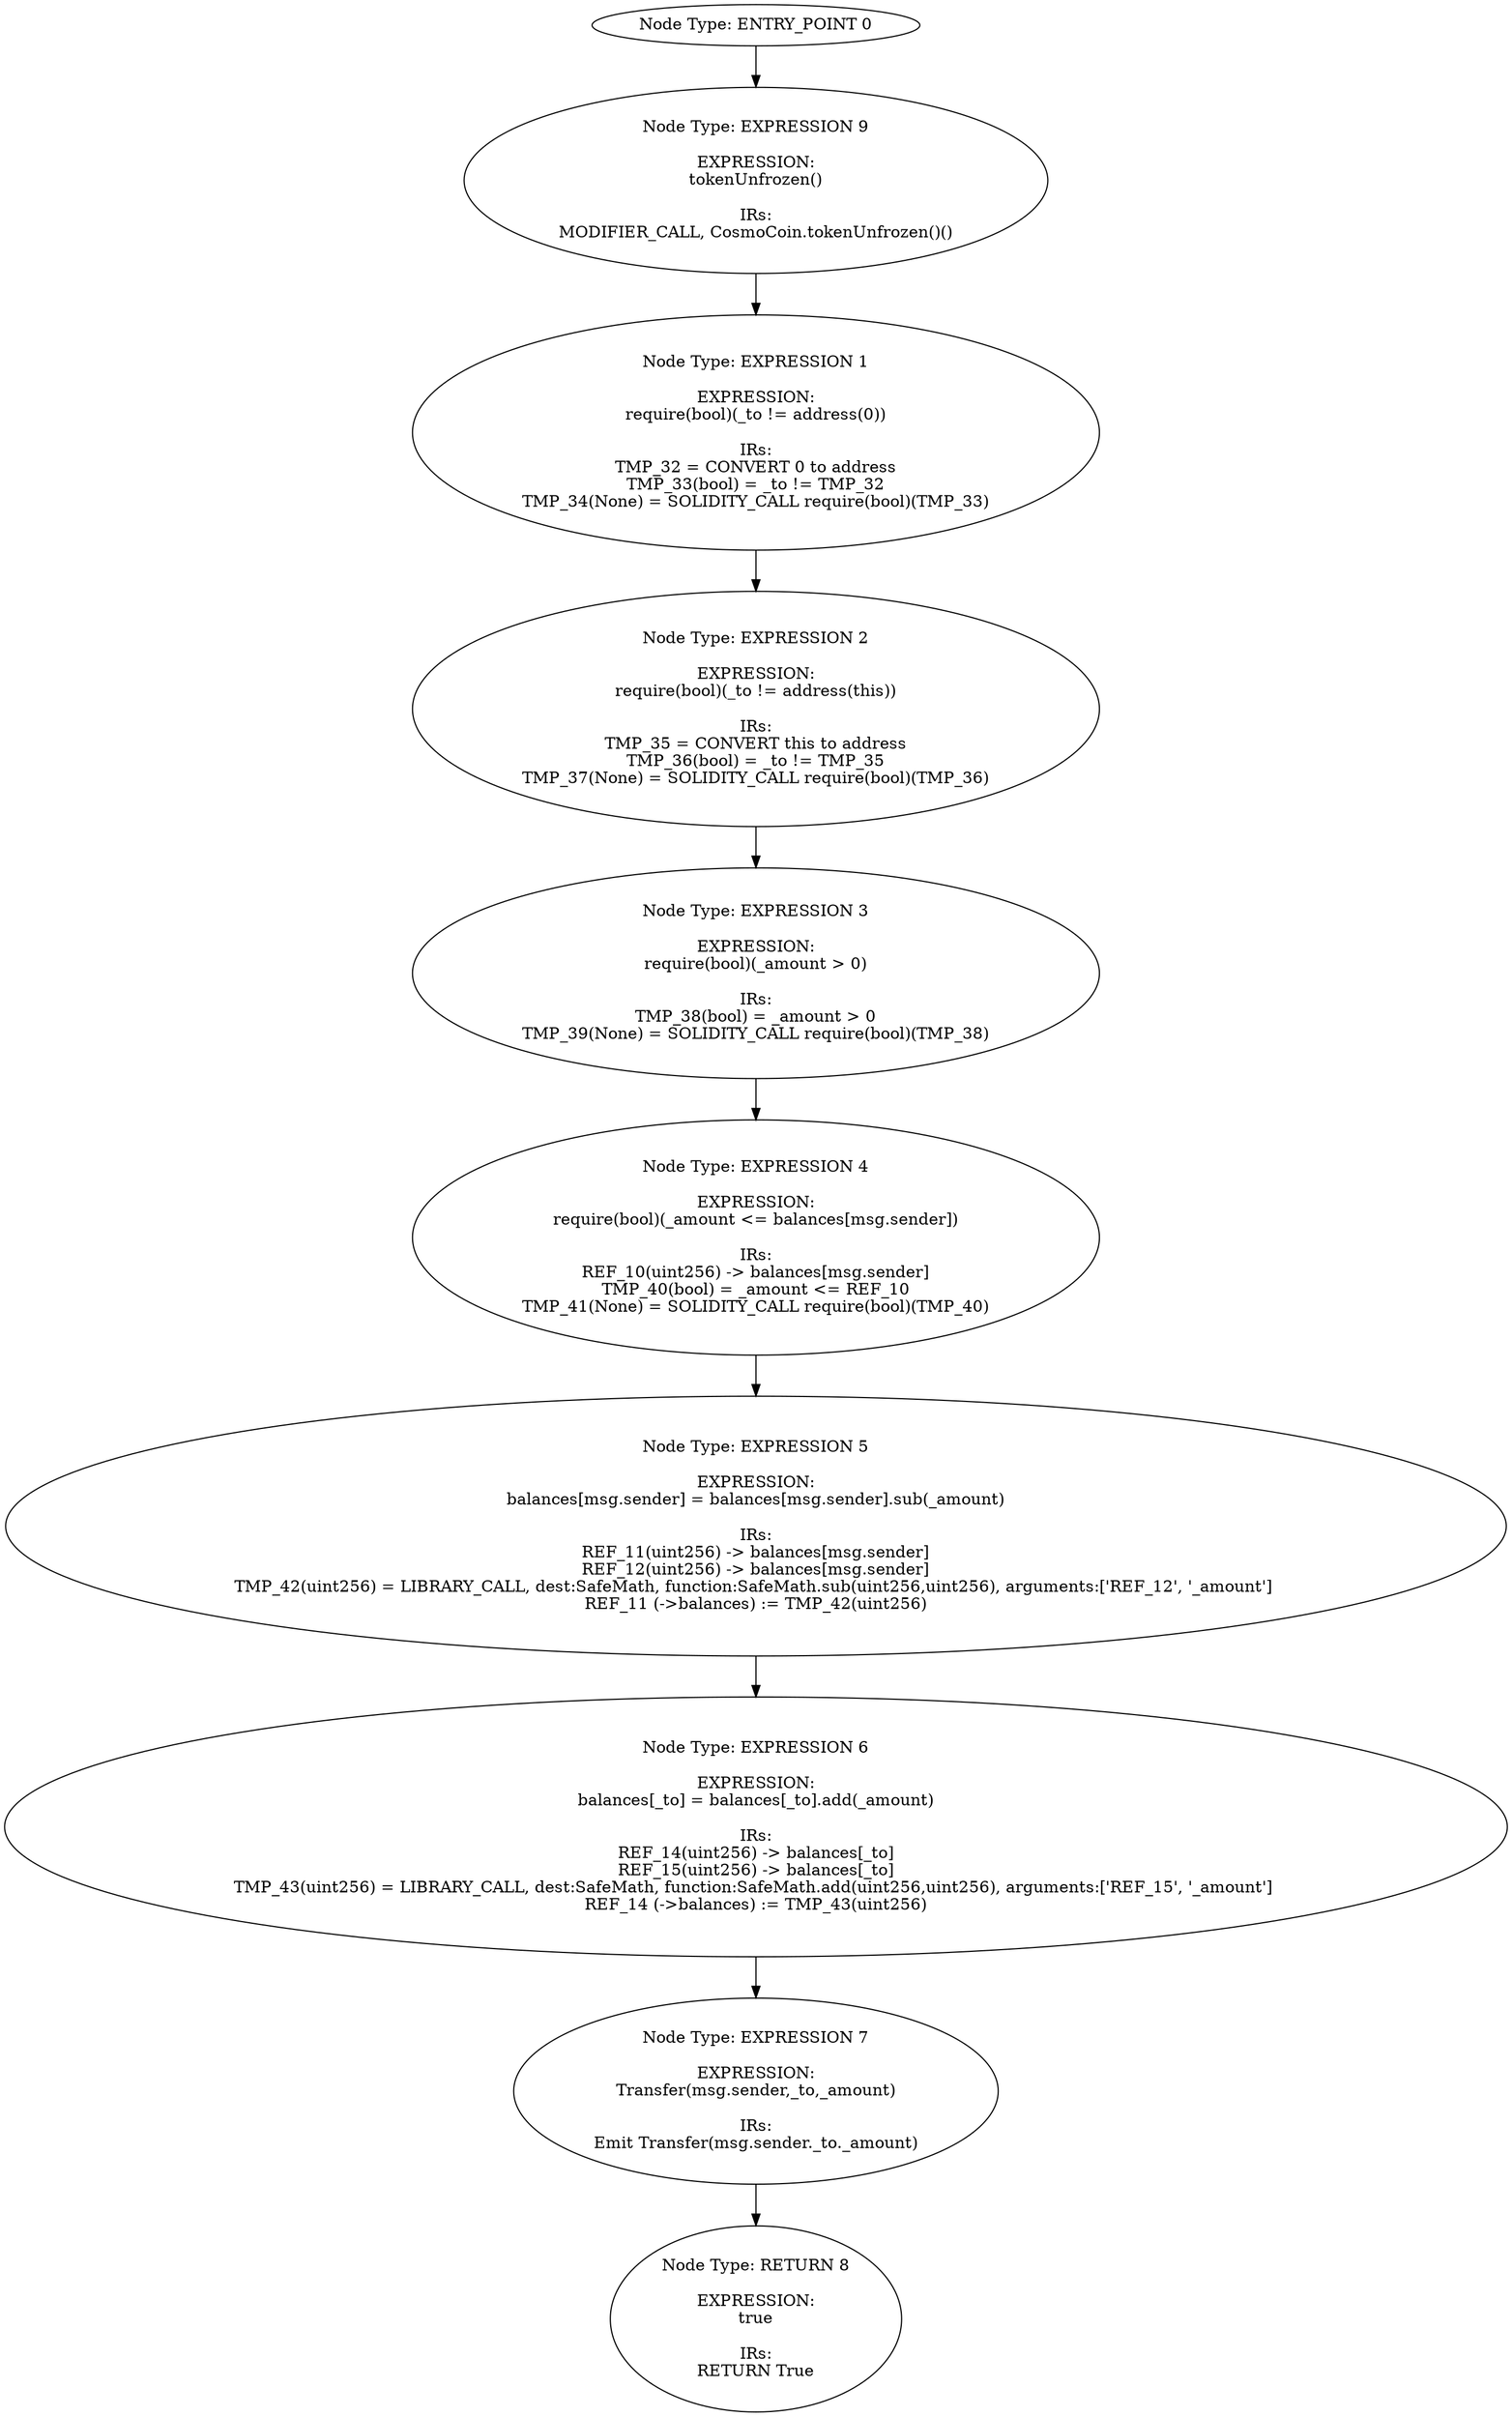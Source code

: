 digraph{
0[label="Node Type: ENTRY_POINT 0
"];
0->9;
1[label="Node Type: EXPRESSION 1

EXPRESSION:
require(bool)(_to != address(0))

IRs:
TMP_32 = CONVERT 0 to address
TMP_33(bool) = _to != TMP_32
TMP_34(None) = SOLIDITY_CALL require(bool)(TMP_33)"];
1->2;
2[label="Node Type: EXPRESSION 2

EXPRESSION:
require(bool)(_to != address(this))

IRs:
TMP_35 = CONVERT this to address
TMP_36(bool) = _to != TMP_35
TMP_37(None) = SOLIDITY_CALL require(bool)(TMP_36)"];
2->3;
3[label="Node Type: EXPRESSION 3

EXPRESSION:
require(bool)(_amount > 0)

IRs:
TMP_38(bool) = _amount > 0
TMP_39(None) = SOLIDITY_CALL require(bool)(TMP_38)"];
3->4;
4[label="Node Type: EXPRESSION 4

EXPRESSION:
require(bool)(_amount <= balances[msg.sender])

IRs:
REF_10(uint256) -> balances[msg.sender]
TMP_40(bool) = _amount <= REF_10
TMP_41(None) = SOLIDITY_CALL require(bool)(TMP_40)"];
4->5;
5[label="Node Type: EXPRESSION 5

EXPRESSION:
balances[msg.sender] = balances[msg.sender].sub(_amount)

IRs:
REF_11(uint256) -> balances[msg.sender]
REF_12(uint256) -> balances[msg.sender]
TMP_42(uint256) = LIBRARY_CALL, dest:SafeMath, function:SafeMath.sub(uint256,uint256), arguments:['REF_12', '_amount'] 
REF_11 (->balances) := TMP_42(uint256)"];
5->6;
6[label="Node Type: EXPRESSION 6

EXPRESSION:
balances[_to] = balances[_to].add(_amount)

IRs:
REF_14(uint256) -> balances[_to]
REF_15(uint256) -> balances[_to]
TMP_43(uint256) = LIBRARY_CALL, dest:SafeMath, function:SafeMath.add(uint256,uint256), arguments:['REF_15', '_amount'] 
REF_14 (->balances) := TMP_43(uint256)"];
6->7;
7[label="Node Type: EXPRESSION 7

EXPRESSION:
Transfer(msg.sender,_to,_amount)

IRs:
Emit Transfer(msg.sender._to._amount)"];
7->8;
8[label="Node Type: RETURN 8

EXPRESSION:
true

IRs:
RETURN True"];
9[label="Node Type: EXPRESSION 9

EXPRESSION:
tokenUnfrozen()

IRs:
MODIFIER_CALL, CosmoCoin.tokenUnfrozen()()"];
9->1;
}
